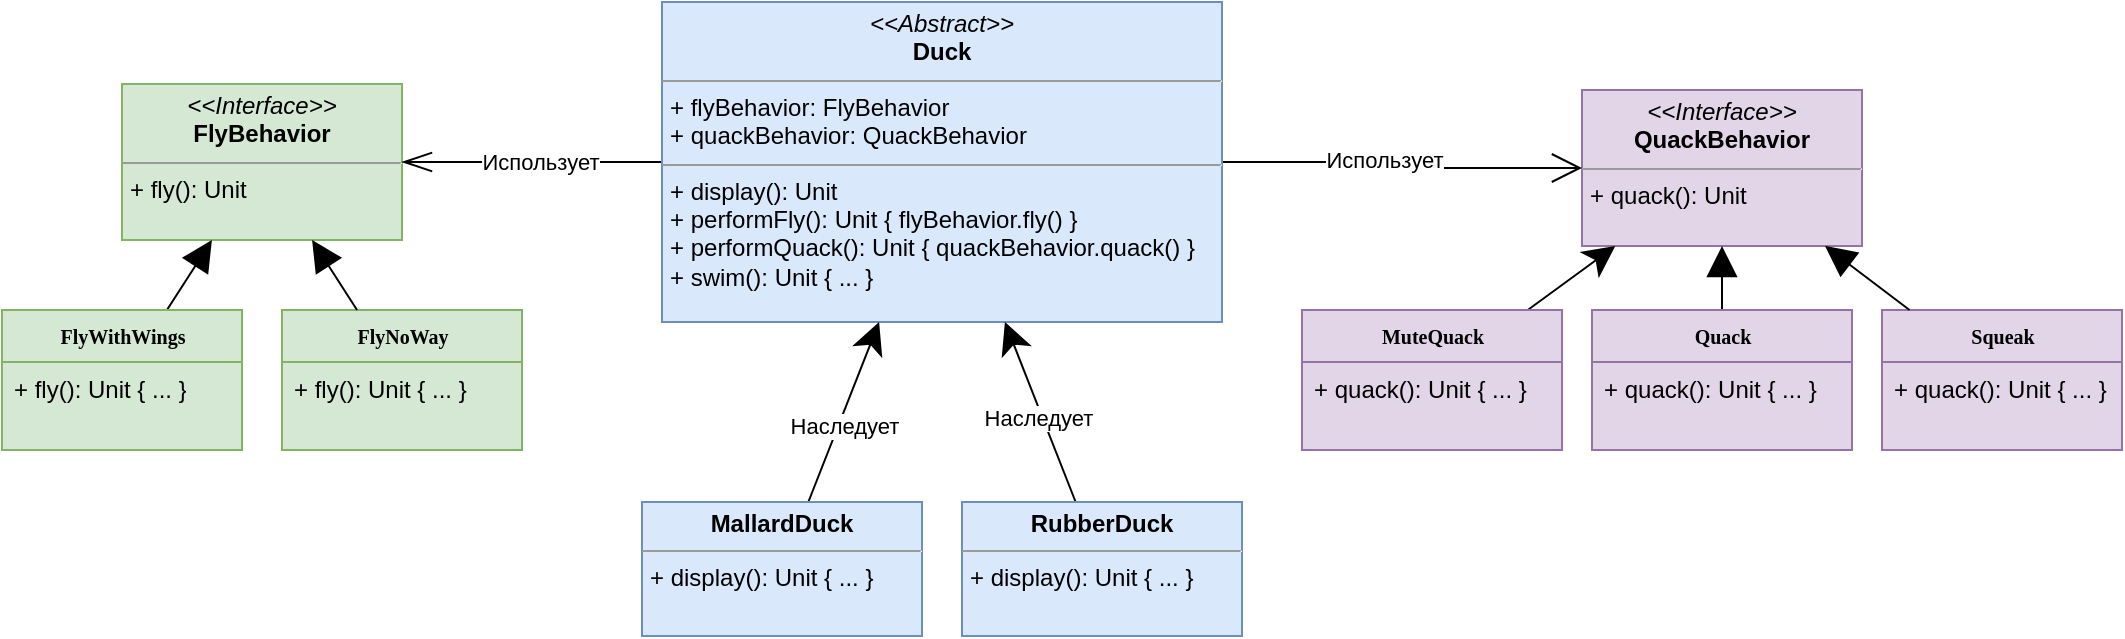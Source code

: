 <mxfile version="24.7.16">
  <diagram name="Page-1" id="c4acf3e9-155e-7222-9cf6-157b1a14988f">
    <mxGraphModel dx="340" dy="458" grid="0" gridSize="10" guides="1" tooltips="1" connect="1" arrows="1" fold="1" page="0" pageScale="1" pageWidth="850" pageHeight="1100" background="#ffffff" math="0" shadow="0">
      <root>
        <mxCell id="0" />
        <mxCell id="1" parent="0" />
        <mxCell id="-nk48S4TpL6KbgZUYX6O-1" value="&lt;p style=&quot;margin:0px;margin-top:4px;text-align:center;&quot;&gt;&lt;i&gt;&amp;lt;&amp;lt;Interface&amp;gt;&amp;gt;&lt;/i&gt;&lt;br&gt;&lt;b&gt;FlyBehavior&lt;/b&gt;&lt;/p&gt;&lt;hr size=&quot;1&quot;&gt;&lt;p style=&quot;margin:0px;margin-left:4px;&quot;&gt;&lt;/p&gt;&lt;p style=&quot;margin:0px;margin-left:4px;&quot;&gt;+ fly(): Unit&lt;br&gt;&lt;/p&gt;" style="verticalAlign=top;align=left;overflow=fill;fontSize=12;fontFamily=Helvetica;html=1;rounded=0;shadow=0;comic=0;labelBackgroundColor=none;strokeWidth=1;fillColor=#d5e8d4;strokeColor=#82b366;" vertex="1" parent="1">
          <mxGeometry x="910" y="511" width="140" height="78" as="geometry" />
        </mxCell>
        <mxCell id="-nk48S4TpL6KbgZUYX6O-10" style="rounded=1;orthogonalLoop=1;jettySize=auto;html=1;endArrow=block;endFill=1;endSize=13;" edge="1" parent="1" source="-nk48S4TpL6KbgZUYX6O-3" target="-nk48S4TpL6KbgZUYX6O-1">
          <mxGeometry relative="1" as="geometry">
            <mxPoint x="933" y="754" as="targetPoint" />
          </mxGeometry>
        </mxCell>
        <mxCell id="-nk48S4TpL6KbgZUYX6O-3" value="&lt;b&gt;FlyWithWings&lt;/b&gt;" style="swimlane;html=1;fontStyle=0;childLayout=stackLayout;horizontal=1;startSize=26;fillColor=#d5e8d4;horizontalStack=0;resizeParent=1;resizeLast=0;collapsible=1;marginBottom=0;swimlaneFillColor=#ffffff;rounded=0;shadow=0;comic=0;labelBackgroundColor=none;strokeWidth=1;fontFamily=Verdana;fontSize=10;align=center;strokeColor=#82b366;" vertex="1" parent="1">
          <mxGeometry x="850" y="624" width="120" height="70" as="geometry">
            <mxRectangle x="1080" y="825" width="90" height="30" as="alternateBounds" />
          </mxGeometry>
        </mxCell>
        <mxCell id="-nk48S4TpL6KbgZUYX6O-4" value="&lt;span style=&quot;text-wrap: nowrap;&quot;&gt;+ fly(): Unit { ... }&lt;br&gt;&lt;/span&gt;" style="text;html=1;strokeColor=#82b366;fillColor=#d5e8d4;align=left;verticalAlign=top;spacingLeft=4;spacingRight=4;whiteSpace=wrap;overflow=hidden;rotatable=0;points=[[0,0.5],[1,0.5]];portConstraint=eastwest;" vertex="1" parent="-nk48S4TpL6KbgZUYX6O-3">
          <mxGeometry y="26" width="120" height="44" as="geometry" />
        </mxCell>
        <mxCell id="-nk48S4TpL6KbgZUYX6O-7" value="&lt;b&gt;FlyNoWay&lt;/b&gt;" style="swimlane;html=1;fontStyle=0;childLayout=stackLayout;horizontal=1;startSize=26;fillColor=#d5e8d4;horizontalStack=0;resizeParent=1;resizeLast=0;collapsible=1;marginBottom=0;swimlaneFillColor=#ffffff;rounded=0;shadow=0;comic=0;labelBackgroundColor=none;strokeWidth=1;fontFamily=Verdana;fontSize=10;align=center;strokeColor=#82b366;" vertex="1" parent="1">
          <mxGeometry x="990" y="624" width="120" height="70" as="geometry">
            <mxRectangle x="1080" y="825" width="90" height="30" as="alternateBounds" />
          </mxGeometry>
        </mxCell>
        <mxCell id="-nk48S4TpL6KbgZUYX6O-8" value="&lt;span style=&quot;text-wrap: nowrap;&quot;&gt;+ fly(): Unit { ... }&amp;nbsp;&lt;/span&gt;" style="text;html=1;strokeColor=#82b366;fillColor=#d5e8d4;align=left;verticalAlign=top;spacingLeft=4;spacingRight=4;whiteSpace=wrap;overflow=hidden;rotatable=0;points=[[0,0.5],[1,0.5]];portConstraint=eastwest;" vertex="1" parent="-nk48S4TpL6KbgZUYX6O-7">
          <mxGeometry y="26" width="120" height="44" as="geometry" />
        </mxCell>
        <mxCell id="-nk48S4TpL6KbgZUYX6O-11" style="rounded=1;orthogonalLoop=1;jettySize=auto;html=1;endArrow=block;endFill=1;endSize=13;" edge="1" parent="1" source="-nk48S4TpL6KbgZUYX6O-7" target="-nk48S4TpL6KbgZUYX6O-1">
          <mxGeometry relative="1" as="geometry">
            <mxPoint x="855" y="797" as="sourcePoint" />
            <mxPoint x="950" y="764" as="targetPoint" />
          </mxGeometry>
        </mxCell>
        <mxCell id="-nk48S4TpL6KbgZUYX6O-12" value="&lt;p style=&quot;margin:0px;margin-top:4px;text-align:center;&quot;&gt;&lt;i&gt;&amp;lt;&amp;lt;Interface&amp;gt;&amp;gt;&lt;/i&gt;&lt;br&gt;&lt;b&gt;QuackBehavior&lt;/b&gt;&lt;br&gt;&lt;/p&gt;&lt;hr size=&quot;1&quot;&gt;&lt;p style=&quot;margin:0px;margin-left:4px;&quot;&gt;&lt;/p&gt;&lt;p style=&quot;margin:0px;margin-left:4px;&quot;&gt;+ quack(): Unit&lt;br&gt;&lt;/p&gt;" style="verticalAlign=top;align=left;overflow=fill;fontSize=12;fontFamily=Helvetica;html=1;rounded=0;shadow=0;comic=0;labelBackgroundColor=none;strokeWidth=1;fillColor=#e1d5e7;strokeColor=#9673a6;" vertex="1" parent="1">
          <mxGeometry x="1640" y="514" width="140" height="78" as="geometry" />
        </mxCell>
        <mxCell id="-nk48S4TpL6KbgZUYX6O-13" style="rounded=1;orthogonalLoop=1;jettySize=auto;html=1;endArrow=block;endFill=1;endSize=13;" edge="1" parent="1" source="-nk48S4TpL6KbgZUYX6O-14" target="-nk48S4TpL6KbgZUYX6O-12">
          <mxGeometry relative="1" as="geometry">
            <mxPoint x="1428" y="897" as="targetPoint" />
          </mxGeometry>
        </mxCell>
        <mxCell id="-nk48S4TpL6KbgZUYX6O-14" value="&lt;b&gt;Quack&lt;/b&gt;" style="swimlane;html=1;fontStyle=0;childLayout=stackLayout;horizontal=1;startSize=26;fillColor=#e1d5e7;horizontalStack=0;resizeParent=1;resizeLast=0;collapsible=1;marginBottom=0;swimlaneFillColor=#ffffff;rounded=0;shadow=0;comic=0;labelBackgroundColor=none;strokeWidth=1;fontFamily=Verdana;fontSize=10;align=center;strokeColor=#9673a6;" vertex="1" parent="1">
          <mxGeometry x="1645" y="624" width="130" height="70" as="geometry">
            <mxRectangle x="1080" y="825" width="90" height="30" as="alternateBounds" />
          </mxGeometry>
        </mxCell>
        <mxCell id="-nk48S4TpL6KbgZUYX6O-15" value="&lt;span style=&quot;text-wrap: nowrap;&quot;&gt;+&amp;nbsp;&lt;/span&gt;&lt;span style=&quot;text-wrap: nowrap;&quot;&gt;quack&lt;/span&gt;&lt;span style=&quot;text-wrap: nowrap;&quot;&gt;(): Unit { ... }&amp;nbsp;&lt;/span&gt;" style="text;html=1;strokeColor=#9673a6;fillColor=#e1d5e7;align=left;verticalAlign=top;spacingLeft=4;spacingRight=4;whiteSpace=wrap;overflow=hidden;rotatable=0;points=[[0,0.5],[1,0.5]];portConstraint=eastwest;" vertex="1" parent="-nk48S4TpL6KbgZUYX6O-14">
          <mxGeometry y="26" width="130" height="44" as="geometry" />
        </mxCell>
        <mxCell id="-nk48S4TpL6KbgZUYX6O-16" value="&lt;b&gt;Squeak&lt;/b&gt;" style="swimlane;html=1;fontStyle=0;childLayout=stackLayout;horizontal=1;startSize=26;fillColor=#e1d5e7;horizontalStack=0;resizeParent=1;resizeLast=0;collapsible=1;marginBottom=0;swimlaneFillColor=#ffffff;rounded=0;shadow=0;comic=0;labelBackgroundColor=none;strokeWidth=1;fontFamily=Verdana;fontSize=10;align=center;strokeColor=#9673a6;" vertex="1" parent="1">
          <mxGeometry x="1790" y="624" width="120" height="70" as="geometry">
            <mxRectangle x="1080" y="825" width="90" height="30" as="alternateBounds" />
          </mxGeometry>
        </mxCell>
        <mxCell id="-nk48S4TpL6KbgZUYX6O-17" value="&lt;span style=&quot;text-wrap: nowrap;&quot;&gt;+&amp;nbsp;&lt;/span&gt;&lt;span style=&quot;text-wrap: nowrap;&quot;&gt;quack&lt;/span&gt;&lt;span style=&quot;text-wrap: nowrap;&quot;&gt;(): Unit { ... }&amp;nbsp;&lt;/span&gt;" style="text;html=1;strokeColor=#9673a6;fillColor=#e1d5e7;align=left;verticalAlign=top;spacingLeft=4;spacingRight=4;whiteSpace=wrap;overflow=hidden;rotatable=0;points=[[0,0.5],[1,0.5]];portConstraint=eastwest;" vertex="1" parent="-nk48S4TpL6KbgZUYX6O-16">
          <mxGeometry y="26" width="120" height="44" as="geometry" />
        </mxCell>
        <mxCell id="-nk48S4TpL6KbgZUYX6O-18" style="rounded=1;orthogonalLoop=1;jettySize=auto;html=1;endArrow=block;endFill=1;endSize=13;" edge="1" parent="1" source="-nk48S4TpL6KbgZUYX6O-16" target="-nk48S4TpL6KbgZUYX6O-12">
          <mxGeometry relative="1" as="geometry">
            <mxPoint x="1350" y="940" as="sourcePoint" />
            <mxPoint x="1445" y="907" as="targetPoint" />
          </mxGeometry>
        </mxCell>
        <mxCell id="-nk48S4TpL6KbgZUYX6O-21" style="rounded=0;orthogonalLoop=1;jettySize=auto;html=1;endSize=13;" edge="1" parent="1" source="-nk48S4TpL6KbgZUYX6O-19" target="-nk48S4TpL6KbgZUYX6O-12">
          <mxGeometry relative="1" as="geometry" />
        </mxCell>
        <mxCell id="-nk48S4TpL6KbgZUYX6O-19" value="&lt;b&gt;MuteQuack&lt;/b&gt;" style="swimlane;html=1;fontStyle=0;childLayout=stackLayout;horizontal=1;startSize=26;fillColor=#e1d5e7;horizontalStack=0;resizeParent=1;resizeLast=0;collapsible=1;marginBottom=0;swimlaneFillColor=#ffffff;rounded=0;shadow=0;comic=0;labelBackgroundColor=none;strokeWidth=1;fontFamily=Verdana;fontSize=10;align=center;strokeColor=#9673a6;" vertex="1" parent="1">
          <mxGeometry x="1500" y="624" width="130" height="70" as="geometry">
            <mxRectangle x="1080" y="825" width="90" height="30" as="alternateBounds" />
          </mxGeometry>
        </mxCell>
        <mxCell id="-nk48S4TpL6KbgZUYX6O-20" value="&lt;span style=&quot;text-wrap: nowrap;&quot;&gt;+&amp;nbsp;&lt;/span&gt;&lt;span style=&quot;text-wrap: nowrap;&quot;&gt;quack&lt;/span&gt;&lt;span style=&quot;text-wrap: nowrap;&quot;&gt;(): Unit { ... }&amp;nbsp;&lt;/span&gt;" style="text;html=1;strokeColor=#9673a6;fillColor=#e1d5e7;align=left;verticalAlign=top;spacingLeft=4;spacingRight=4;whiteSpace=wrap;overflow=hidden;rotatable=0;points=[[0,0.5],[1,0.5]];portConstraint=eastwest;" vertex="1" parent="-nk48S4TpL6KbgZUYX6O-19">
          <mxGeometry y="26" width="130" height="44" as="geometry" />
        </mxCell>
        <mxCell id="-nk48S4TpL6KbgZUYX6O-25" style="edgeStyle=orthogonalEdgeStyle;rounded=0;orthogonalLoop=1;jettySize=auto;html=1;endArrow=openThin;endFill=0;endSize=13;" edge="1" parent="1" source="-nk48S4TpL6KbgZUYX6O-23" target="-nk48S4TpL6KbgZUYX6O-1">
          <mxGeometry relative="1" as="geometry" />
        </mxCell>
        <mxCell id="-nk48S4TpL6KbgZUYX6O-26" value="Использует" style="edgeLabel;html=1;align=center;verticalAlign=middle;resizable=0;points=[];" vertex="1" connectable="0" parent="-nk48S4TpL6KbgZUYX6O-25">
          <mxGeometry x="0.066" y="1" relative="1" as="geometry">
            <mxPoint x="8" y="-1" as="offset" />
          </mxGeometry>
        </mxCell>
        <mxCell id="-nk48S4TpL6KbgZUYX6O-27" style="edgeStyle=orthogonalEdgeStyle;rounded=0;orthogonalLoop=1;jettySize=auto;html=1;endArrow=open;endFill=0;endSize=13;" edge="1" parent="1" source="-nk48S4TpL6KbgZUYX6O-23" target="-nk48S4TpL6KbgZUYX6O-12">
          <mxGeometry relative="1" as="geometry">
            <mxPoint x="1510" y="550.067" as="sourcePoint" />
          </mxGeometry>
        </mxCell>
        <mxCell id="-nk48S4TpL6KbgZUYX6O-28" value="Использует" style="edgeLabel;html=1;align=center;verticalAlign=middle;resizable=0;points=[];" vertex="1" connectable="0" parent="-nk48S4TpL6KbgZUYX6O-27">
          <mxGeometry x="-0.115" y="1" relative="1" as="geometry">
            <mxPoint as="offset" />
          </mxGeometry>
        </mxCell>
        <mxCell id="-nk48S4TpL6KbgZUYX6O-23" value="&lt;p style=&quot;margin:0px;margin-top:4px;text-align:center;&quot;&gt;&lt;i&gt;&amp;lt;&amp;lt;Abstract&amp;gt;&amp;gt;&lt;/i&gt;&lt;br&gt;&lt;b&gt;Duck&lt;/b&gt;&lt;/p&gt;&lt;hr size=&quot;1&quot;&gt;&lt;p style=&quot;margin:0px;margin-left:4px;&quot;&gt;+ flyBehavior: FlyBehavior&lt;br&gt;+ quackBehavior: QuackBehavior&lt;/p&gt;&lt;hr size=&quot;1&quot;&gt;&lt;p style=&quot;margin:0px;margin-left:4px;&quot;&gt;+ display(): Unit&lt;/p&gt;&lt;p style=&quot;margin:0px;margin-left:4px;&quot;&gt;+ performFly(): Unit&amp;nbsp;&lt;span style=&quot;background-color: initial;&quot;&gt;{ flyBehavior.fly() }&lt;/span&gt;&lt;/p&gt;&lt;p style=&quot;margin:0px;margin-left:4px;&quot;&gt;+ performQuack(): Unit { quackBehavior.quack() }&lt;br&gt;+ swim(): Unit { ... }&amp;nbsp;&lt;br&gt;&lt;/p&gt;" style="verticalAlign=top;align=left;overflow=fill;fontSize=12;fontFamily=Helvetica;html=1;rounded=0;shadow=0;comic=0;labelBackgroundColor=none;strokeWidth=1;fillColor=#dae8fc;strokeColor=#6c8ebf;" vertex="1" parent="1">
          <mxGeometry x="1180" y="470" width="280" height="160" as="geometry" />
        </mxCell>
        <mxCell id="-nk48S4TpL6KbgZUYX6O-31" style="rounded=0;orthogonalLoop=1;jettySize=auto;html=1;endSize=13;" edge="1" parent="1" source="-nk48S4TpL6KbgZUYX6O-29" target="-nk48S4TpL6KbgZUYX6O-23">
          <mxGeometry relative="1" as="geometry" />
        </mxCell>
        <mxCell id="-nk48S4TpL6KbgZUYX6O-33" value="Наследует" style="edgeLabel;html=1;align=center;verticalAlign=middle;resizable=0;points=[];" vertex="1" connectable="0" parent="-nk48S4TpL6KbgZUYX6O-31">
          <mxGeometry x="-0.033" relative="1" as="geometry">
            <mxPoint y="5" as="offset" />
          </mxGeometry>
        </mxCell>
        <mxCell id="-nk48S4TpL6KbgZUYX6O-29" value="&lt;p style=&quot;margin:0px;margin-top:4px;text-align:center;&quot;&gt;&lt;b&gt;MallardDuck&lt;/b&gt;&lt;/p&gt;&lt;hr size=&quot;1&quot;&gt;&lt;p style=&quot;margin:0px;margin-left:4px;&quot;&gt;&lt;span style=&quot;background-color: initial;&quot;&gt;+ display(): Unit { ... }&lt;/span&gt;&lt;/p&gt;" style="verticalAlign=top;align=left;overflow=fill;fontSize=12;fontFamily=Helvetica;html=1;rounded=0;shadow=0;comic=0;labelBackgroundColor=none;strokeWidth=1;fillColor=#dae8fc;strokeColor=#6c8ebf;" vertex="1" parent="1">
          <mxGeometry x="1170" y="720" width="140" height="67" as="geometry" />
        </mxCell>
        <mxCell id="-nk48S4TpL6KbgZUYX6O-32" style="rounded=0;orthogonalLoop=1;jettySize=auto;html=1;endSize=13;" edge="1" parent="1" source="-nk48S4TpL6KbgZUYX6O-30" target="-nk48S4TpL6KbgZUYX6O-23">
          <mxGeometry relative="1" as="geometry" />
        </mxCell>
        <mxCell id="-nk48S4TpL6KbgZUYX6O-34" value="Наследует" style="edgeLabel;html=1;align=center;verticalAlign=middle;resizable=0;points=[];" vertex="1" connectable="0" parent="-nk48S4TpL6KbgZUYX6O-32">
          <mxGeometry x="0.223" y="-3" relative="1" as="geometry">
            <mxPoint y="14" as="offset" />
          </mxGeometry>
        </mxCell>
        <mxCell id="-nk48S4TpL6KbgZUYX6O-30" value="&lt;p style=&quot;margin:0px;margin-top:4px;text-align:center;&quot;&gt;&lt;b&gt;RubberDuck&lt;/b&gt;&lt;br&gt;&lt;/p&gt;&lt;hr size=&quot;1&quot;&gt;&lt;p style=&quot;margin:0px;margin-left:4px;&quot;&gt;&lt;span style=&quot;background-color: initial;&quot;&gt;+ display(): Unit { ... }&lt;/span&gt;&lt;/p&gt;" style="verticalAlign=top;align=left;overflow=fill;fontSize=12;fontFamily=Helvetica;html=1;rounded=0;shadow=0;comic=0;labelBackgroundColor=none;strokeWidth=1;fillColor=#dae8fc;strokeColor=#6c8ebf;" vertex="1" parent="1">
          <mxGeometry x="1330" y="720" width="140" height="67" as="geometry" />
        </mxCell>
      </root>
    </mxGraphModel>
  </diagram>
</mxfile>
